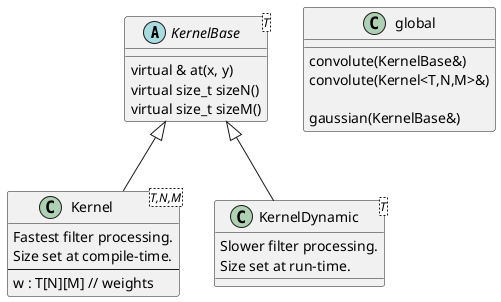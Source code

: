 @startuml

abstract KernelBase<T> {
    virtual & at(x, y)
    virtual size_t sizeN()
    virtual size_t sizeM()
}

class Kernel<T,N,M> {
    Fastest filter processing.
    Size set at compile-time.
    ---
    {field} w : T[N][M] // weights
}

class KernelDynamic<T> {
    Slower filter processing.
    Size set at run-time.
}

KernelBase <|-- Kernel
KernelBase <|-- KernelDynamic


class global {
    convolute(KernelBase&)
    convolute(Kernel<T,N,M>&)

    gaussian(KernelBase&)
}



@enduml
